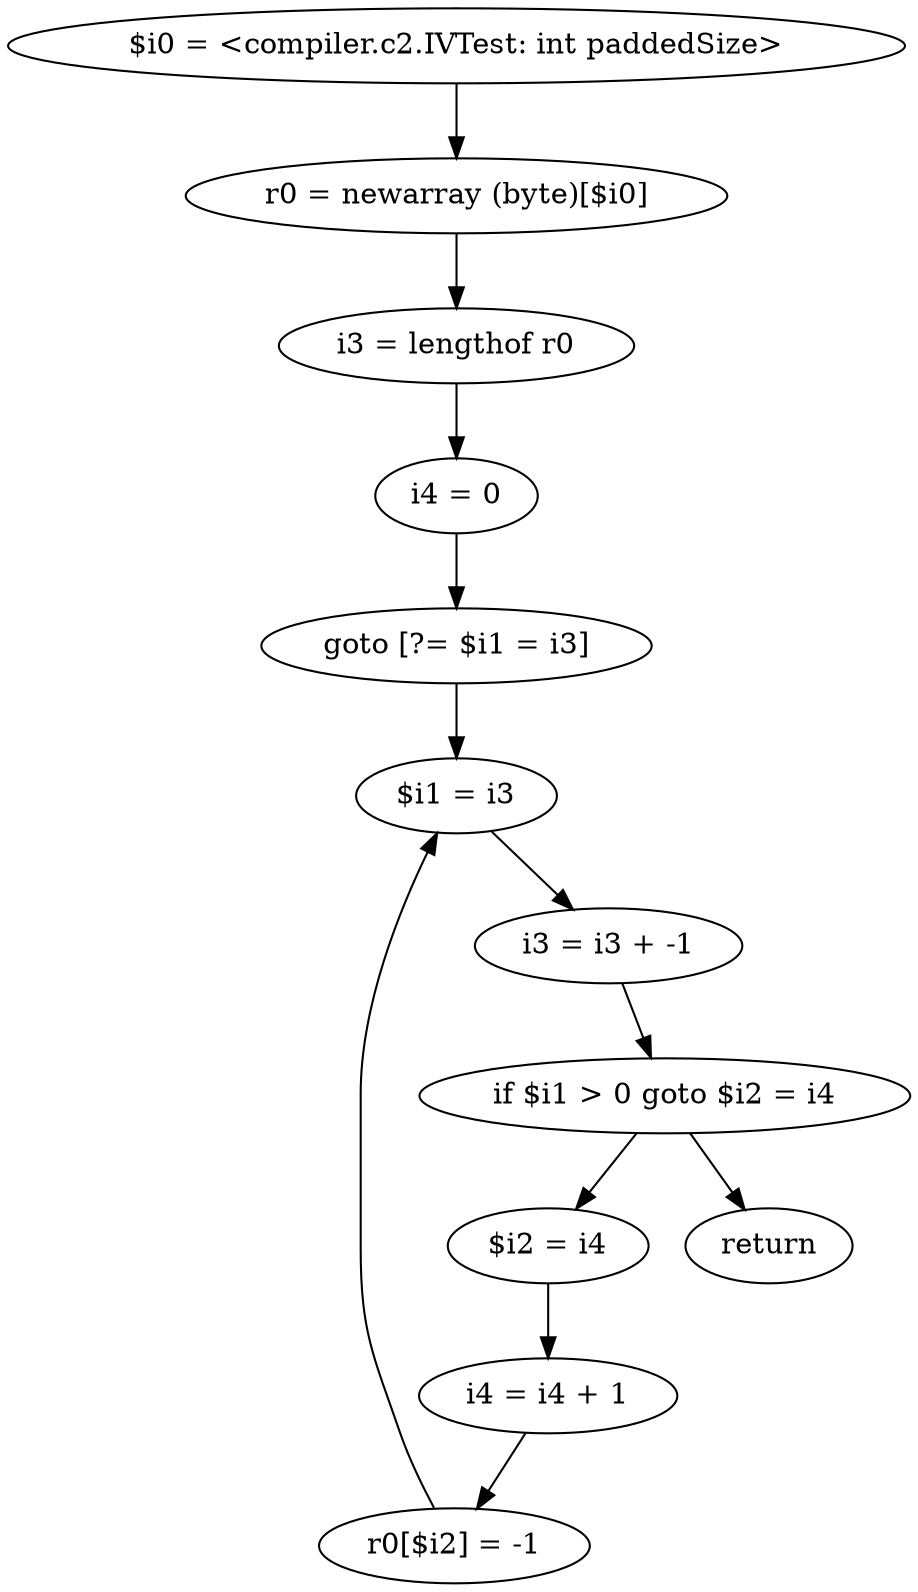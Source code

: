 digraph "unitGraph" {
    "$i0 = <compiler.c2.IVTest: int paddedSize>"
    "r0 = newarray (byte)[$i0]"
    "i3 = lengthof r0"
    "i4 = 0"
    "goto [?= $i1 = i3]"
    "$i2 = i4"
    "i4 = i4 + 1"
    "r0[$i2] = -1"
    "$i1 = i3"
    "i3 = i3 + -1"
    "if $i1 > 0 goto $i2 = i4"
    "return"
    "$i0 = <compiler.c2.IVTest: int paddedSize>"->"r0 = newarray (byte)[$i0]";
    "r0 = newarray (byte)[$i0]"->"i3 = lengthof r0";
    "i3 = lengthof r0"->"i4 = 0";
    "i4 = 0"->"goto [?= $i1 = i3]";
    "goto [?= $i1 = i3]"->"$i1 = i3";
    "$i2 = i4"->"i4 = i4 + 1";
    "i4 = i4 + 1"->"r0[$i2] = -1";
    "r0[$i2] = -1"->"$i1 = i3";
    "$i1 = i3"->"i3 = i3 + -1";
    "i3 = i3 + -1"->"if $i1 > 0 goto $i2 = i4";
    "if $i1 > 0 goto $i2 = i4"->"return";
    "if $i1 > 0 goto $i2 = i4"->"$i2 = i4";
}
